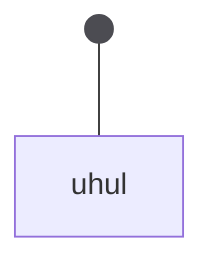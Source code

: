 graph TD
  classDef start fill:#4C4C52,stroke:#4C4C52
  START(( )):::start
  
  START --- teste[uhul]